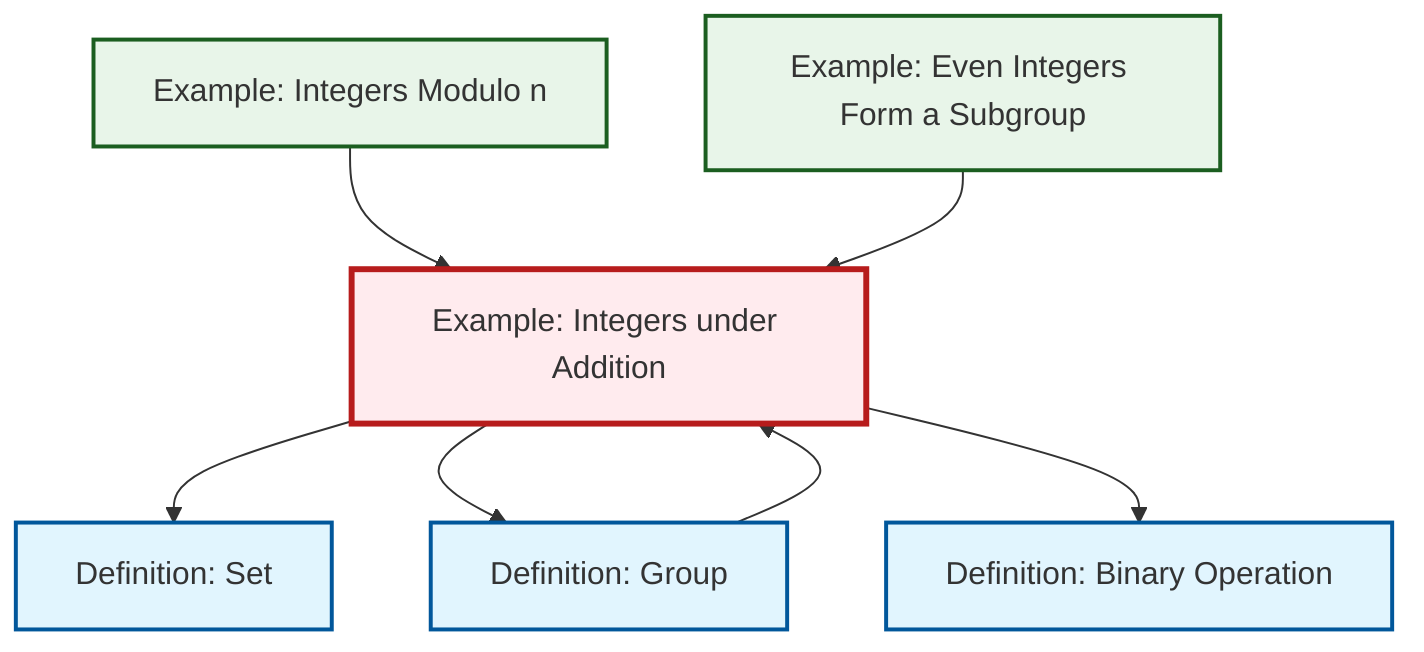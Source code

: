 graph TD
    classDef definition fill:#e1f5fe,stroke:#01579b,stroke-width:2px
    classDef theorem fill:#f3e5f5,stroke:#4a148c,stroke-width:2px
    classDef axiom fill:#fff3e0,stroke:#e65100,stroke-width:2px
    classDef example fill:#e8f5e9,stroke:#1b5e20,stroke-width:2px
    classDef current fill:#ffebee,stroke:#b71c1c,stroke-width:3px
    ex-integers-addition["Example: Integers under Addition"]:::example
    def-binary-operation["Definition: Binary Operation"]:::definition
    def-set["Definition: Set"]:::definition
    def-group["Definition: Group"]:::definition
    ex-quotient-integers-mod-n["Example: Integers Modulo n"]:::example
    ex-even-integers-subgroup["Example: Even Integers Form a Subgroup"]:::example
    ex-quotient-integers-mod-n --> ex-integers-addition
    ex-integers-addition --> def-set
    ex-integers-addition --> def-group
    ex-integers-addition --> def-binary-operation
    ex-even-integers-subgroup --> ex-integers-addition
    def-group --> ex-integers-addition
    class ex-integers-addition current